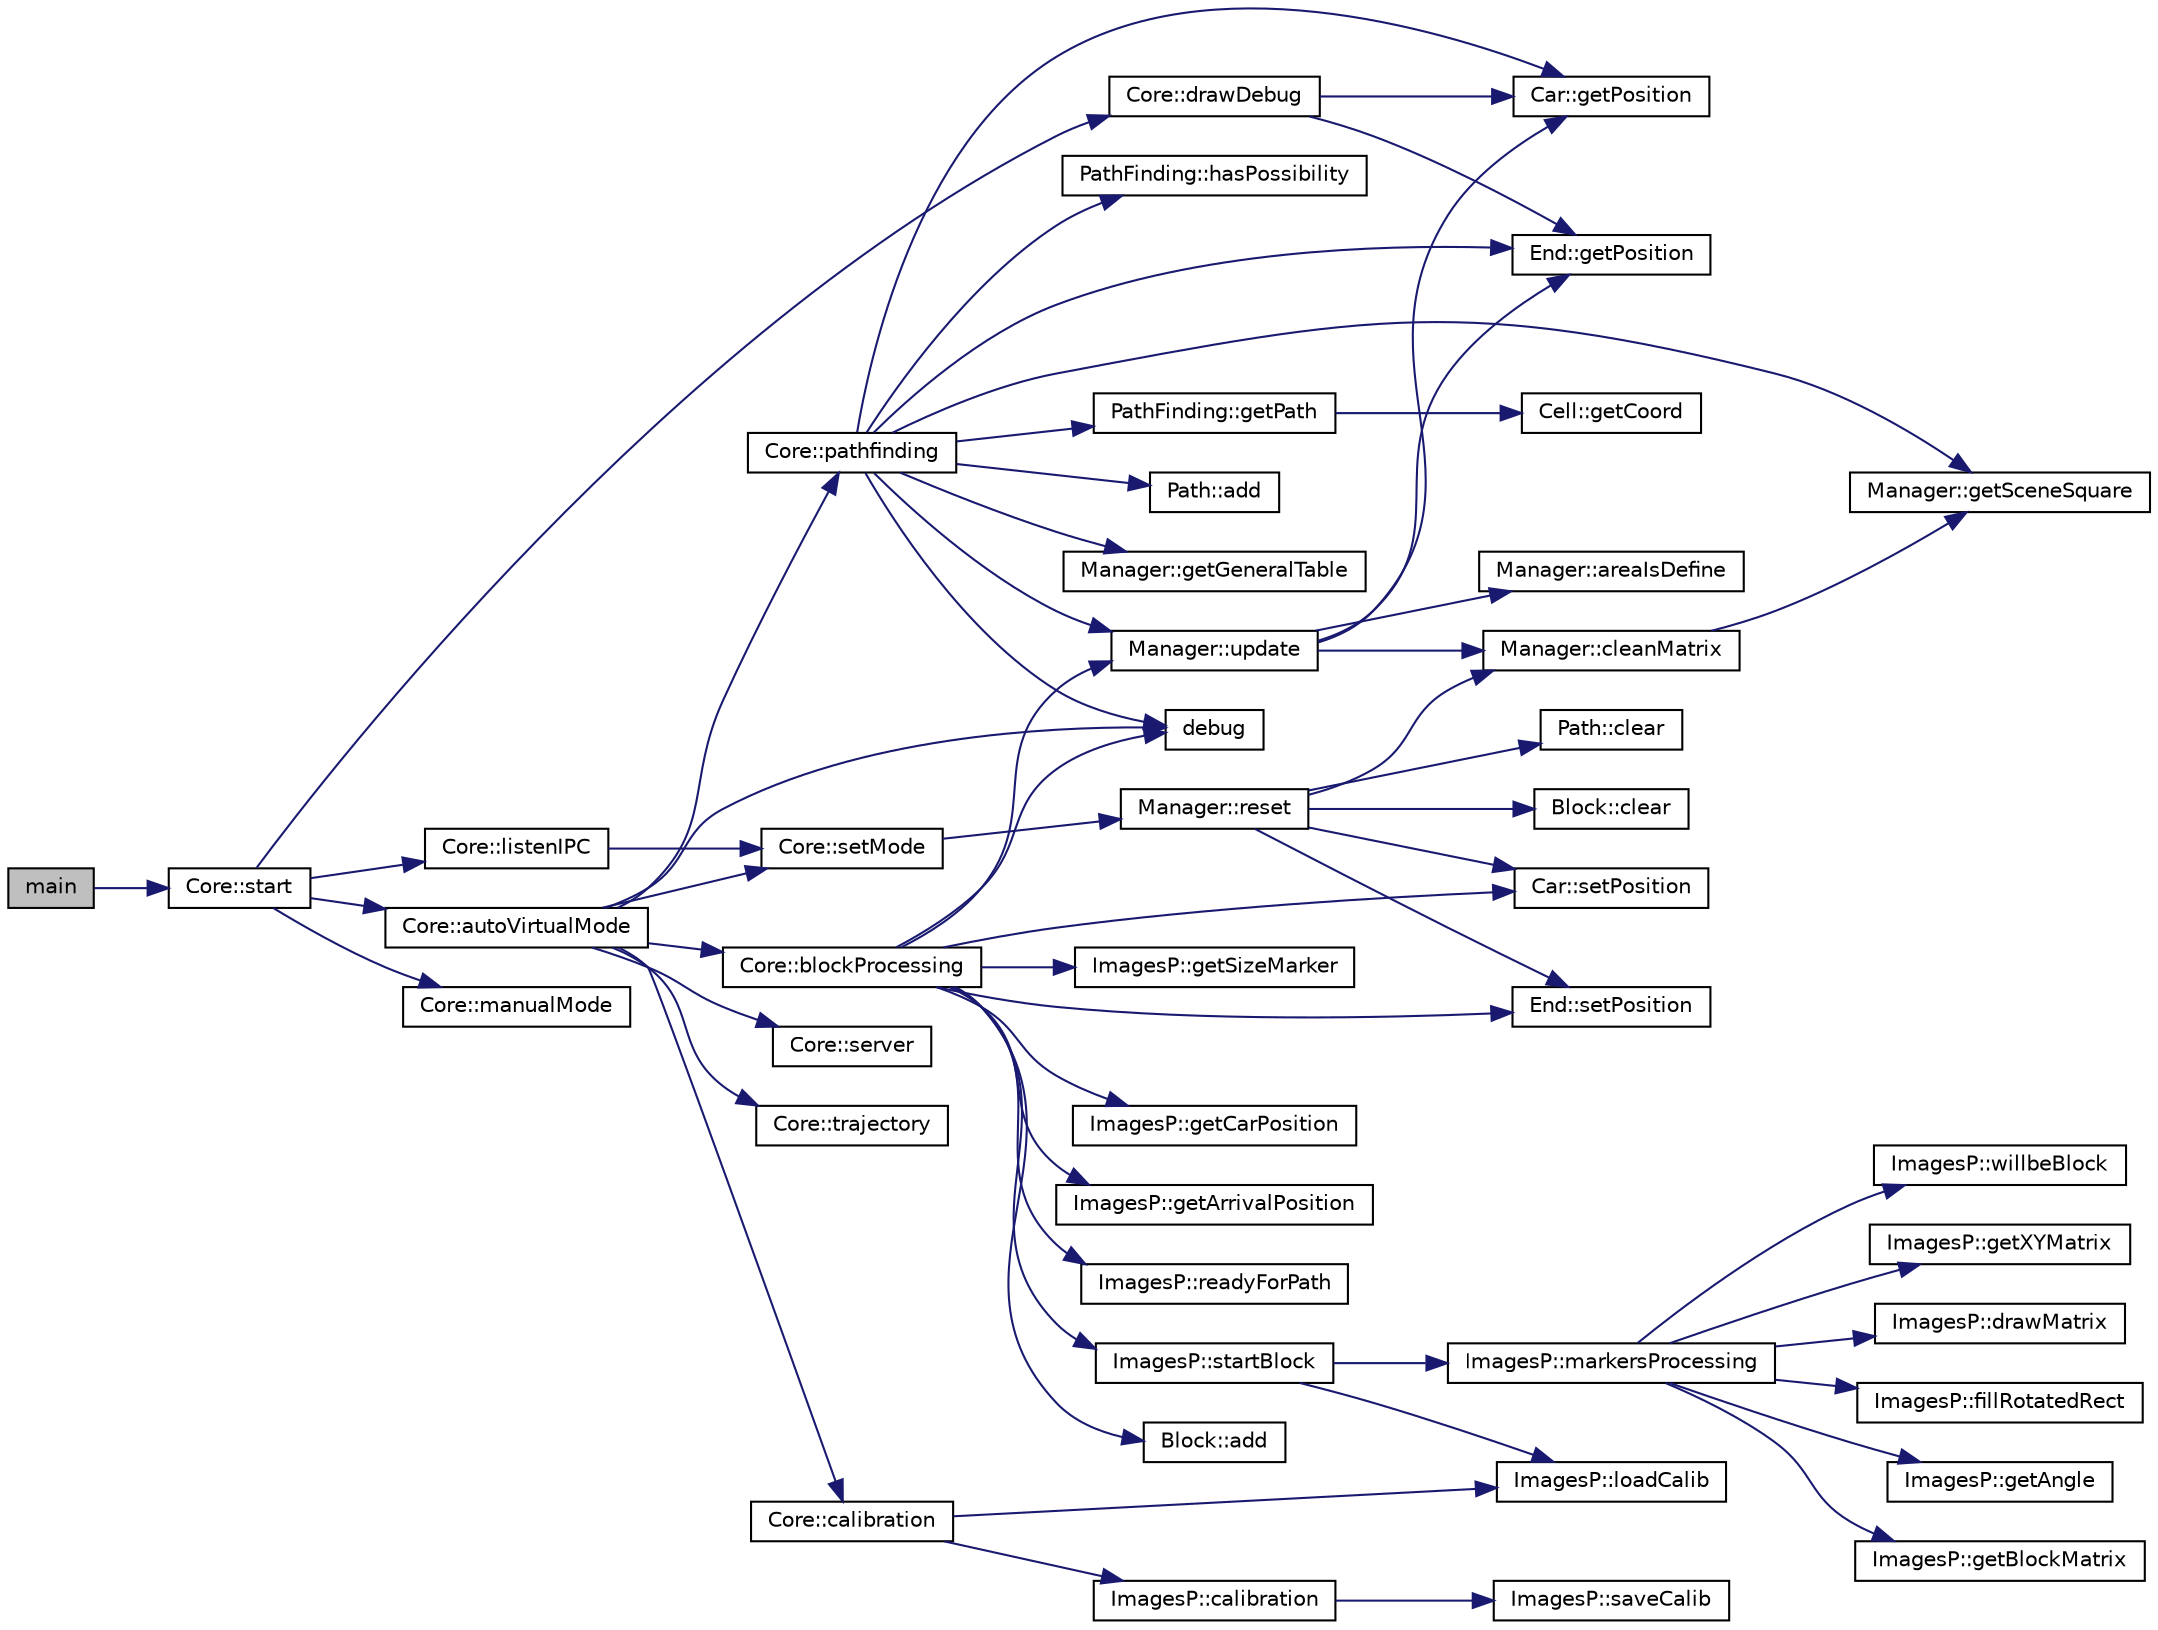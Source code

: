 digraph "main"
{
  edge [fontname="Helvetica",fontsize="10",labelfontname="Helvetica",labelfontsize="10"];
  node [fontname="Helvetica",fontsize="10",shape=record];
  rankdir="LR";
  Node1 [label="main",height=0.2,width=0.4,color="black", fillcolor="grey75", style="filled" fontcolor="black"];
  Node1 -> Node2 [color="midnightblue",fontsize="10",style="solid",fontname="Helvetica"];
  Node2 [label="Core::start",height=0.2,width=0.4,color="black", fillcolor="white", style="filled",URL="$class_core.html#a722434c9873d07d6b26a74e40e08eb9c"];
  Node2 -> Node3 [color="midnightblue",fontsize="10",style="solid",fontname="Helvetica"];
  Node3 [label="Core::listenIPC",height=0.2,width=0.4,color="black", fillcolor="white", style="filled",URL="$class_core.html#a9677503611528b6d6f2039eff6f80912"];
  Node3 -> Node4 [color="midnightblue",fontsize="10",style="solid",fontname="Helvetica"];
  Node4 [label="Core::setMode",height=0.2,width=0.4,color="black", fillcolor="white", style="filled",URL="$class_core.html#a1dac5f63296f11309c2f25770b30912b"];
  Node4 -> Node5 [color="midnightblue",fontsize="10",style="solid",fontname="Helvetica"];
  Node5 [label="Manager::reset",height=0.2,width=0.4,color="black", fillcolor="white", style="filled",URL="$class_manager.html#a8cb433965677ad622ee43d59e24262e7"];
  Node5 -> Node6 [color="midnightblue",fontsize="10",style="solid",fontname="Helvetica"];
  Node6 [label="Manager::cleanMatrix",height=0.2,width=0.4,color="black", fillcolor="white", style="filled",URL="$class_manager.html#a1734887f37a6cc8e5837431b2875459f"];
  Node6 -> Node7 [color="midnightblue",fontsize="10",style="solid",fontname="Helvetica"];
  Node7 [label="Manager::getSceneSquare",height=0.2,width=0.4,color="black", fillcolor="white", style="filled",URL="$class_manager.html#a60f89ec1bf61d37a74b4cd67a57d5702"];
  Node5 -> Node8 [color="midnightblue",fontsize="10",style="solid",fontname="Helvetica"];
  Node8 [label="Car::setPosition",height=0.2,width=0.4,color="black", fillcolor="white", style="filled",URL="$class_car.html#a97e3c5de8eb65659ef520de6591f814d"];
  Node5 -> Node9 [color="midnightblue",fontsize="10",style="solid",fontname="Helvetica"];
  Node9 [label="End::setPosition",height=0.2,width=0.4,color="black", fillcolor="white", style="filled",URL="$class_end.html#a5be9587f22c8eb23249513a7b5e6db92"];
  Node5 -> Node10 [color="midnightblue",fontsize="10",style="solid",fontname="Helvetica"];
  Node10 [label="Block::clear",height=0.2,width=0.4,color="black", fillcolor="white", style="filled",URL="$class_block.html#a37bf8cd7e85de983bc56eb19b168575a"];
  Node5 -> Node11 [color="midnightblue",fontsize="10",style="solid",fontname="Helvetica"];
  Node11 [label="Path::clear",height=0.2,width=0.4,color="black", fillcolor="white", style="filled",URL="$class_path.html#a962e54c19be5fbe17f902ee6a7a3a706"];
  Node2 -> Node12 [color="midnightblue",fontsize="10",style="solid",fontname="Helvetica"];
  Node12 [label="Core::autoVirtualMode",height=0.2,width=0.4,color="black", fillcolor="white", style="filled",URL="$class_core.html#a7fab8414125602f9f595143bb21d24c1"];
  Node12 -> Node13 [color="midnightblue",fontsize="10",style="solid",fontname="Helvetica"];
  Node13 [label="Core::server",height=0.2,width=0.4,color="black", fillcolor="white", style="filled",URL="$class_core.html#a2a8efb95fadd86481ba62c98b72c7f1c"];
  Node12 -> Node14 [color="midnightblue",fontsize="10",style="solid",fontname="Helvetica"];
  Node14 [label="debug",height=0.2,width=0.4,color="black", fillcolor="white", style="filled",URL="$definition_8h.html#ae6a018075cd2ce88abd30abf84807fac"];
  Node12 -> Node15 [color="midnightblue",fontsize="10",style="solid",fontname="Helvetica"];
  Node15 [label="Core::calibration",height=0.2,width=0.4,color="black", fillcolor="white", style="filled",URL="$class_core.html#a2d832a5e544b5e76d03a7fd596522b42"];
  Node15 -> Node16 [color="midnightblue",fontsize="10",style="solid",fontname="Helvetica"];
  Node16 [label="ImagesP::calibration",height=0.2,width=0.4,color="black", fillcolor="white", style="filled",URL="$class_images_p.html#a799c4550d96659d7d188b03f52bb9f4a"];
  Node16 -> Node17 [color="midnightblue",fontsize="10",style="solid",fontname="Helvetica"];
  Node17 [label="ImagesP::saveCalib",height=0.2,width=0.4,color="black", fillcolor="white", style="filled",URL="$class_images_p.html#aeb7483dee60e755fffcc9e6f9355fd43"];
  Node15 -> Node18 [color="midnightblue",fontsize="10",style="solid",fontname="Helvetica"];
  Node18 [label="ImagesP::loadCalib",height=0.2,width=0.4,color="black", fillcolor="white", style="filled",URL="$class_images_p.html#a4048e5f515cb51cbf25211ec8b4854b7"];
  Node12 -> Node19 [color="midnightblue",fontsize="10",style="solid",fontname="Helvetica"];
  Node19 [label="Core::blockProcessing",height=0.2,width=0.4,color="black", fillcolor="white", style="filled",URL="$class_core.html#a8648fac82f0324cead88c8fa2731b286"];
  Node19 -> Node14 [color="midnightblue",fontsize="10",style="solid",fontname="Helvetica"];
  Node19 -> Node20 [color="midnightblue",fontsize="10",style="solid",fontname="Helvetica"];
  Node20 [label="ImagesP::startBlock",height=0.2,width=0.4,color="black", fillcolor="white", style="filled",URL="$class_images_p.html#ae2aecf8db20e7b3bcd14a7182dfdaf29"];
  Node20 -> Node18 [color="midnightblue",fontsize="10",style="solid",fontname="Helvetica"];
  Node20 -> Node21 [color="midnightblue",fontsize="10",style="solid",fontname="Helvetica"];
  Node21 [label="ImagesP::markersProcessing",height=0.2,width=0.4,color="black", fillcolor="white", style="filled",URL="$class_images_p.html#af8bad8cf7cb3be74c084a0efc86ca73f"];
  Node21 -> Node22 [color="midnightblue",fontsize="10",style="solid",fontname="Helvetica"];
  Node22 [label="ImagesP::drawMatrix",height=0.2,width=0.4,color="black", fillcolor="white", style="filled",URL="$class_images_p.html#a4eee68c40eb47b29e0b738ea38a55353"];
  Node21 -> Node23 [color="midnightblue",fontsize="10",style="solid",fontname="Helvetica"];
  Node23 [label="ImagesP::fillRotatedRect",height=0.2,width=0.4,color="black", fillcolor="white", style="filled",URL="$class_images_p.html#aab5950c25ea44c06bc4026ce6dece7fa"];
  Node21 -> Node24 [color="midnightblue",fontsize="10",style="solid",fontname="Helvetica"];
  Node24 [label="ImagesP::getAngle",height=0.2,width=0.4,color="black", fillcolor="white", style="filled",URL="$class_images_p.html#a03b81fad0317e9939085c5e7538c2efe"];
  Node21 -> Node25 [color="midnightblue",fontsize="10",style="solid",fontname="Helvetica"];
  Node25 [label="ImagesP::getBlockMatrix",height=0.2,width=0.4,color="black", fillcolor="white", style="filled",URL="$class_images_p.html#a50c2faf5197f1e0b5d54f4acdb9f82dd"];
  Node21 -> Node26 [color="midnightblue",fontsize="10",style="solid",fontname="Helvetica"];
  Node26 [label="ImagesP::willbeBlock",height=0.2,width=0.4,color="black", fillcolor="white", style="filled",URL="$class_images_p.html#a4e8b4ba0f6f6f408de4cc4c52ac29f27"];
  Node21 -> Node27 [color="midnightblue",fontsize="10",style="solid",fontname="Helvetica"];
  Node27 [label="ImagesP::getXYMatrix",height=0.2,width=0.4,color="black", fillcolor="white", style="filled",URL="$class_images_p.html#a0b371e65a472c1cce7d6dc83bd171e4d"];
  Node19 -> Node28 [color="midnightblue",fontsize="10",style="solid",fontname="Helvetica"];
  Node28 [label="Block::add",height=0.2,width=0.4,color="black", fillcolor="white", style="filled",URL="$class_block.html#aed3bcda97836cd92c2856e5c5e06e883"];
  Node19 -> Node29 [color="midnightblue",fontsize="10",style="solid",fontname="Helvetica"];
  Node29 [label="ImagesP::getSizeMarker",height=0.2,width=0.4,color="black", fillcolor="white", style="filled",URL="$class_images_p.html#a002bb2f3148a85c46c954dcc98ad2760"];
  Node19 -> Node8 [color="midnightblue",fontsize="10",style="solid",fontname="Helvetica"];
  Node19 -> Node30 [color="midnightblue",fontsize="10",style="solid",fontname="Helvetica"];
  Node30 [label="ImagesP::getCarPosition",height=0.2,width=0.4,color="black", fillcolor="white", style="filled",URL="$class_images_p.html#afe9cff50f49fc67bd8938d8d0223fe81"];
  Node19 -> Node9 [color="midnightblue",fontsize="10",style="solid",fontname="Helvetica"];
  Node19 -> Node31 [color="midnightblue",fontsize="10",style="solid",fontname="Helvetica"];
  Node31 [label="ImagesP::getArrivalPosition",height=0.2,width=0.4,color="black", fillcolor="white", style="filled",URL="$class_images_p.html#aaf0d33634f747f1defec833fbc6dfae2"];
  Node19 -> Node32 [color="midnightblue",fontsize="10",style="solid",fontname="Helvetica"];
  Node32 [label="Manager::update",height=0.2,width=0.4,color="black", fillcolor="white", style="filled",URL="$class_manager.html#af43da42550bd9746c5ea61a6aeee80de"];
  Node32 -> Node33 [color="midnightblue",fontsize="10",style="solid",fontname="Helvetica"];
  Node33 [label="Manager::areaIsDefine",height=0.2,width=0.4,color="black", fillcolor="white", style="filled",URL="$class_manager.html#a5040d372e0142f22892fdce49ca96e03"];
  Node32 -> Node6 [color="midnightblue",fontsize="10",style="solid",fontname="Helvetica"];
  Node32 -> Node34 [color="midnightblue",fontsize="10",style="solid",fontname="Helvetica"];
  Node34 [label="Car::getPosition",height=0.2,width=0.4,color="black", fillcolor="white", style="filled",URL="$class_car.html#a20dd521474ee36b144bde58e3359eed6"];
  Node32 -> Node35 [color="midnightblue",fontsize="10",style="solid",fontname="Helvetica"];
  Node35 [label="End::getPosition",height=0.2,width=0.4,color="black", fillcolor="white", style="filled",URL="$class_end.html#ac1365bd526e9ca1f5c8e9d80dc750a36"];
  Node19 -> Node36 [color="midnightblue",fontsize="10",style="solid",fontname="Helvetica"];
  Node36 [label="ImagesP::readyForPath",height=0.2,width=0.4,color="black", fillcolor="white", style="filled",URL="$class_images_p.html#a3c43049bf1ce2da9ffa88841e48c29e1"];
  Node12 -> Node37 [color="midnightblue",fontsize="10",style="solid",fontname="Helvetica"];
  Node37 [label="Core::pathfinding",height=0.2,width=0.4,color="black", fillcolor="white", style="filled",URL="$class_core.html#a333060e38c961d6fbf4ba4d01a84e48b"];
  Node37 -> Node14 [color="midnightblue",fontsize="10",style="solid",fontname="Helvetica"];
  Node37 -> Node38 [color="midnightblue",fontsize="10",style="solid",fontname="Helvetica"];
  Node38 [label="Manager::getGeneralTable",height=0.2,width=0.4,color="black", fillcolor="white", style="filled",URL="$class_manager.html#a963d327a438d93b100ff68b475d2cf83"];
  Node37 -> Node7 [color="midnightblue",fontsize="10",style="solid",fontname="Helvetica"];
  Node37 -> Node34 [color="midnightblue",fontsize="10",style="solid",fontname="Helvetica"];
  Node37 -> Node35 [color="midnightblue",fontsize="10",style="solid",fontname="Helvetica"];
  Node37 -> Node39 [color="midnightblue",fontsize="10",style="solid",fontname="Helvetica"];
  Node39 [label="PathFinding::hasPossibility",height=0.2,width=0.4,color="black", fillcolor="white", style="filled",URL="$class_path_finding.html#a8d70d17f06400cdcd5787331d7be38e2"];
  Node37 -> Node40 [color="midnightblue",fontsize="10",style="solid",fontname="Helvetica"];
  Node40 [label="PathFinding::getPath",height=0.2,width=0.4,color="black", fillcolor="white", style="filled",URL="$class_path_finding.html#a536055d11c630edc210d100d832a5ccf"];
  Node40 -> Node41 [color="midnightblue",fontsize="10",style="solid",fontname="Helvetica"];
  Node41 [label="Cell::getCoord",height=0.2,width=0.4,color="black", fillcolor="white", style="filled",URL="$class_cell.html#a6cb8051b31ce00b7a7f2cc1b6e14d6a4"];
  Node37 -> Node42 [color="midnightblue",fontsize="10",style="solid",fontname="Helvetica"];
  Node42 [label="Path::add",height=0.2,width=0.4,color="black", fillcolor="white", style="filled",URL="$class_path.html#a0b82136bc60497245fef11070a74061b"];
  Node37 -> Node32 [color="midnightblue",fontsize="10",style="solid",fontname="Helvetica"];
  Node12 -> Node43 [color="midnightblue",fontsize="10",style="solid",fontname="Helvetica"];
  Node43 [label="Core::trajectory",height=0.2,width=0.4,color="black", fillcolor="white", style="filled",URL="$class_core.html#a185801ec33fe24b0f36e4d9e474403ca"];
  Node12 -> Node4 [color="midnightblue",fontsize="10",style="solid",fontname="Helvetica"];
  Node2 -> Node44 [color="midnightblue",fontsize="10",style="solid",fontname="Helvetica"];
  Node44 [label="Core::manualMode",height=0.2,width=0.4,color="black", fillcolor="white", style="filled",URL="$class_core.html#afcdd1611a6528fd3d597d719405493b4"];
  Node2 -> Node45 [color="midnightblue",fontsize="10",style="solid",fontname="Helvetica"];
  Node45 [label="Core::drawDebug",height=0.2,width=0.4,color="black", fillcolor="white", style="filled",URL="$class_core.html#ae03caf8d8abe9d4c3b875c6f6a5d40dd"];
  Node45 -> Node34 [color="midnightblue",fontsize="10",style="solid",fontname="Helvetica"];
  Node45 -> Node35 [color="midnightblue",fontsize="10",style="solid",fontname="Helvetica"];
}
